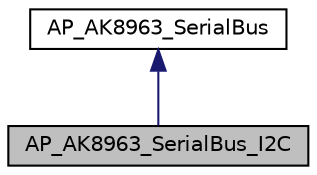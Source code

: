 digraph "AP_AK8963_SerialBus_I2C"
{
 // INTERACTIVE_SVG=YES
  edge [fontname="Helvetica",fontsize="10",labelfontname="Helvetica",labelfontsize="10"];
  node [fontname="Helvetica",fontsize="10",shape=record];
  Node1 [label="AP_AK8963_SerialBus_I2C",height=0.2,width=0.4,color="black", fillcolor="grey75", style="filled", fontcolor="black"];
  Node2 -> Node1 [dir="back",color="midnightblue",fontsize="10",style="solid",fontname="Helvetica"];
  Node2 [label="AP_AK8963_SerialBus",height=0.2,width=0.4,color="black", fillcolor="white", style="filled",URL="$classAP__AK8963__SerialBus.html"];
}
